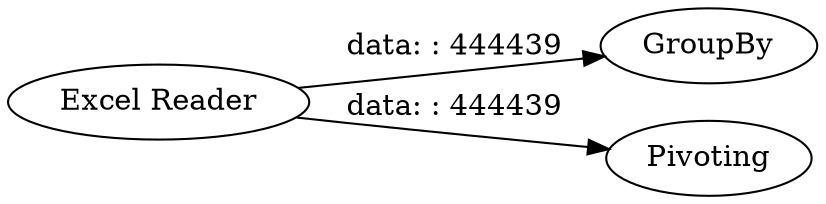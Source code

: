 digraph {
	"4666168536934640131_1" [label="Excel Reader"]
	"4666168536934640131_2" [label=GroupBy]
	"4666168536934640131_3" [label=Pivoting]
	"4666168536934640131_1" -> "4666168536934640131_3" [label="data: : 444439"]
	"4666168536934640131_1" -> "4666168536934640131_2" [label="data: : 444439"]
	rankdir=LR
}
